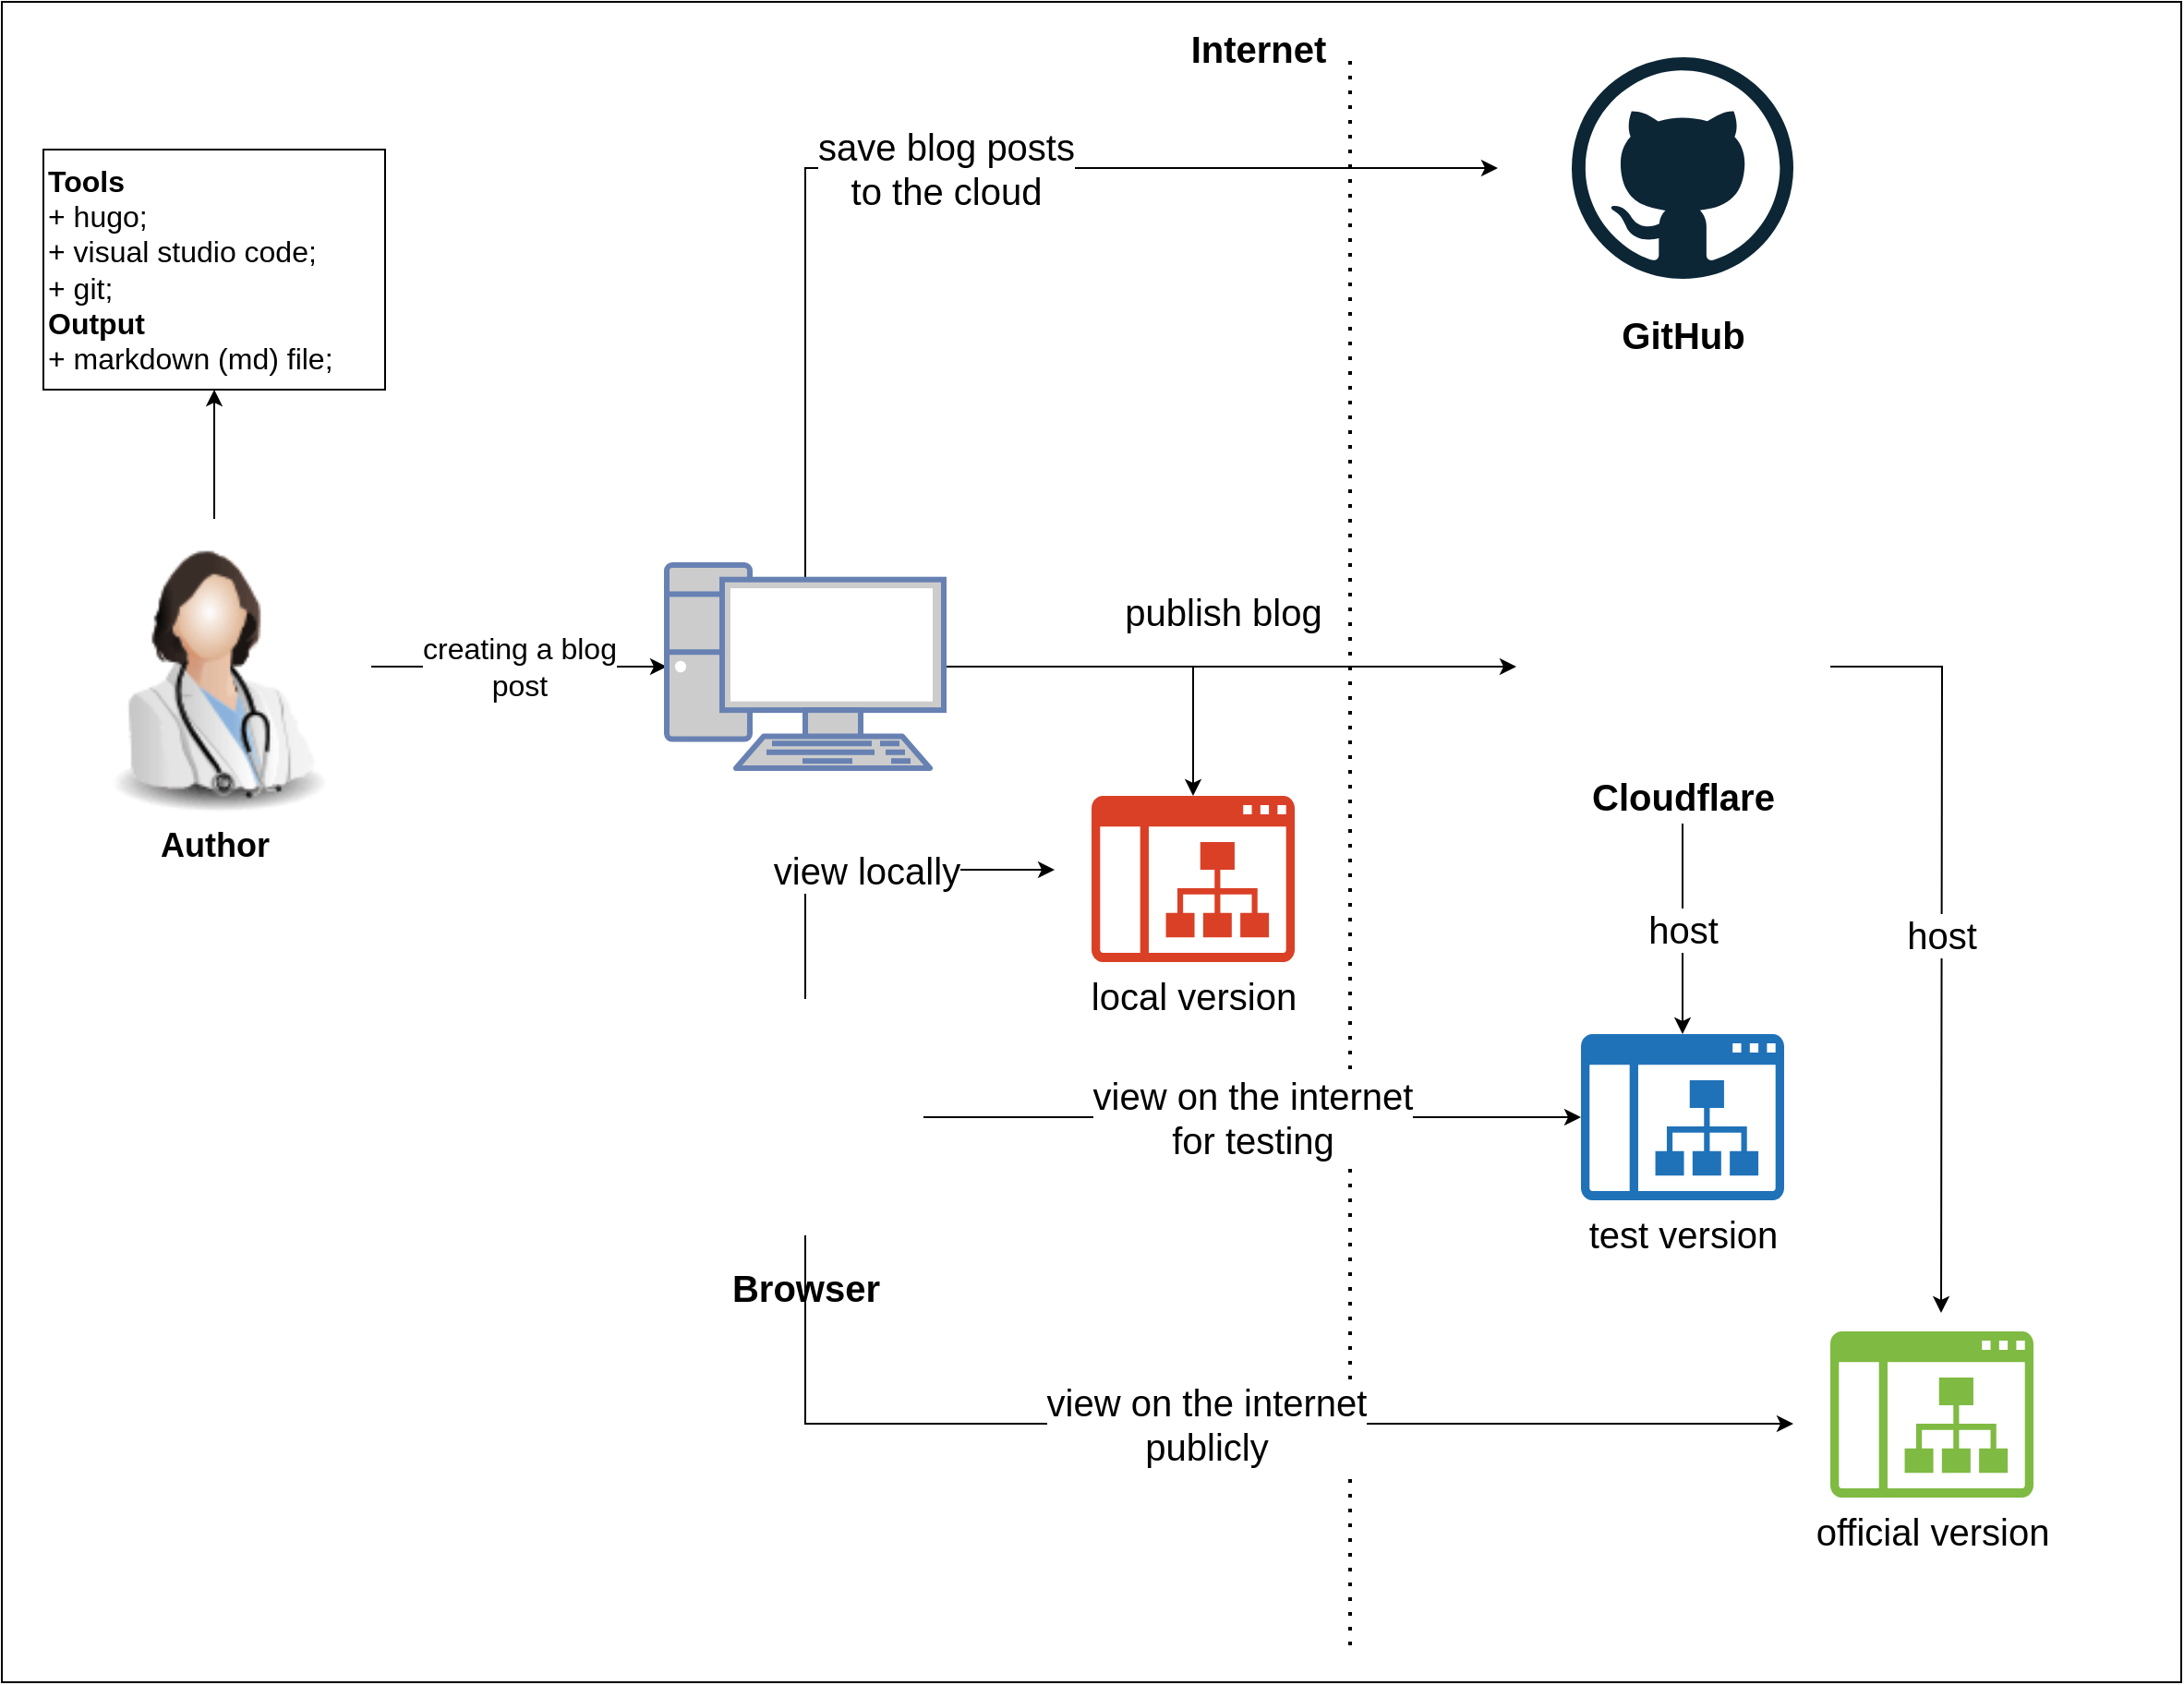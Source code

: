 <mxfile version="13.4.2" type="device"><diagram id="HSmiqtdERSZzp8BP_aiT" name="Page-1"><mxGraphModel dx="1310" dy="828" grid="1" gridSize="10" guides="1" tooltips="1" connect="1" arrows="1" fold="1" page="1" pageScale="1" pageWidth="1169" pageHeight="827" math="0" shadow="0"><root><mxCell id="0"/><mxCell id="1" parent="0"/><mxCell id="i-T55YVkP-LUICs3GJIl-32" value="" style="rounded=0;whiteSpace=wrap;html=1;fontSize=20;align=left;" vertex="1" parent="1"><mxGeometry x="30" width="1180" height="910" as="geometry"/></mxCell><mxCell id="i-T55YVkP-LUICs3GJIl-4" value="&lt;div&gt;creating a blog&lt;/div&gt;&lt;div&gt;post&lt;br&gt;&lt;/div&gt;" style="edgeStyle=orthogonalEdgeStyle;rounded=0;orthogonalLoop=1;jettySize=auto;html=1;exitX=1;exitY=0.5;exitDx=0;exitDy=0;entryX=0;entryY=0.5;entryDx=0;entryDy=0;entryPerimeter=0;fontSize=16;" edge="1" parent="1" source="i-T55YVkP-LUICs3GJIl-1" target="i-T55YVkP-LUICs3GJIl-3"><mxGeometry relative="1" as="geometry"/></mxCell><mxCell id="i-T55YVkP-LUICs3GJIl-20" style="edgeStyle=orthogonalEdgeStyle;rounded=0;orthogonalLoop=1;jettySize=auto;html=1;exitX=0.5;exitY=0;exitDx=0;exitDy=0;entryX=0.5;entryY=1;entryDx=0;entryDy=0;fontSize=20;" edge="1" parent="1" source="i-T55YVkP-LUICs3GJIl-1" target="i-T55YVkP-LUICs3GJIl-9"><mxGeometry relative="1" as="geometry"/></mxCell><mxCell id="i-T55YVkP-LUICs3GJIl-1" value="&lt;b&gt;&lt;font style=&quot;font-size: 18px&quot;&gt;Author&lt;/font&gt;&lt;/b&gt;" style="image;html=1;image=img/lib/clip_art/people/Doctor_Woman_128x128.png" vertex="1" parent="1"><mxGeometry x="60" y="280" width="170" height="160" as="geometry"/></mxCell><mxCell id="i-T55YVkP-LUICs3GJIl-10" value="&lt;div&gt;save blog posts&lt;/div&gt;&lt;div&gt;to the cloud&lt;br&gt;&lt;/div&gt;" style="edgeStyle=orthogonalEdgeStyle;rounded=0;orthogonalLoop=1;jettySize=auto;html=1;exitX=0.5;exitY=0.07;exitDx=0;exitDy=0;exitPerimeter=0;fontSize=20;" edge="1" parent="1" source="i-T55YVkP-LUICs3GJIl-3"><mxGeometry relative="1" as="geometry"><mxPoint x="840" y="90" as="targetPoint"/><Array as="points"><mxPoint x="465" y="90"/></Array></mxGeometry></mxCell><mxCell id="i-T55YVkP-LUICs3GJIl-16" value="publish blog" style="edgeStyle=orthogonalEdgeStyle;rounded=0;orthogonalLoop=1;jettySize=auto;html=1;exitX=1;exitY=0.5;exitDx=0;exitDy=0;exitPerimeter=0;fontSize=20;" edge="1" parent="1" source="i-T55YVkP-LUICs3GJIl-3"><mxGeometry x="-0.032" y="30" relative="1" as="geometry"><mxPoint x="850" y="360" as="targetPoint"/><mxPoint as="offset"/></mxGeometry></mxCell><mxCell id="i-T55YVkP-LUICs3GJIl-23" style="edgeStyle=orthogonalEdgeStyle;rounded=0;orthogonalLoop=1;jettySize=auto;html=1;exitX=1;exitY=0.5;exitDx=0;exitDy=0;exitPerimeter=0;fontSize=20;" edge="1" parent="1" source="i-T55YVkP-LUICs3GJIl-3" target="i-T55YVkP-LUICs3GJIl-22"><mxGeometry relative="1" as="geometry"/></mxCell><mxCell id="i-T55YVkP-LUICs3GJIl-3" value="" style="fontColor=#0066CC;verticalAlign=top;verticalLabelPosition=bottom;labelPosition=center;align=center;html=1;outlineConnect=0;fillColor=#CCCCCC;strokeColor=#6881B3;gradientColor=none;gradientDirection=north;strokeWidth=2;shape=mxgraph.networks.pc;" vertex="1" parent="1"><mxGeometry x="390" y="305" width="150" height="110" as="geometry"/></mxCell><mxCell id="i-T55YVkP-LUICs3GJIl-30" value="host" style="edgeStyle=orthogonalEdgeStyle;rounded=0;orthogonalLoop=1;jettySize=auto;html=1;exitX=1;exitY=0.5;exitDx=0;exitDy=0;fontSize=20;" edge="1" parent="1" source="i-T55YVkP-LUICs3GJIl-8"><mxGeometry relative="1" as="geometry"><mxPoint x="1080" y="710" as="targetPoint"/></mxGeometry></mxCell><mxCell id="i-T55YVkP-LUICs3GJIl-8" value="" style="shape=image;html=1;verticalAlign=top;verticalLabelPosition=bottom;labelBackgroundColor=#ffffff;imageAspect=0;aspect=fixed;image=https://cdn4.iconfinder.com/data/icons/logos-brands-5/24/cloudflare-128.png;fontSize=16;" vertex="1" parent="1"><mxGeometry x="860" y="280" width="160" height="160" as="geometry"/></mxCell><mxCell id="i-T55YVkP-LUICs3GJIl-9" value="&lt;b&gt;Tools&lt;/b&gt;&lt;div&gt;+ hugo;&lt;/div&gt;&lt;div&gt;+ visual studio code;&lt;/div&gt;&lt;div&gt;+ git;&lt;/div&gt;&lt;div&gt;&lt;b&gt;Output&lt;/b&gt;&lt;/div&gt;&lt;div&gt;+ markdown (md) file;&lt;br&gt;&lt;/div&gt;" style="rounded=0;whiteSpace=wrap;html=1;fontSize=16;align=left;" vertex="1" parent="1"><mxGeometry x="52.5" y="80" width="185" height="130" as="geometry"/></mxCell><mxCell id="i-T55YVkP-LUICs3GJIl-13" value="" style="group" vertex="1" connectable="0" parent="1"><mxGeometry x="880" y="30" width="120" height="165" as="geometry"/></mxCell><mxCell id="i-T55YVkP-LUICs3GJIl-2" value="" style="dashed=0;outlineConnect=0;html=1;align=center;labelPosition=center;verticalLabelPosition=bottom;verticalAlign=top;shape=mxgraph.weblogos.github" vertex="1" parent="i-T55YVkP-LUICs3GJIl-13"><mxGeometry width="120" height="120" as="geometry"/></mxCell><mxCell id="2" value="GitHub" style="text;html=1;align=center;verticalAlign=middle;resizable=0;points=[];autosize=1;fontSize=20;fontStyle=1" vertex="1" parent="i-T55YVkP-LUICs3GJIl-13"><mxGeometry x="20" y="135" width="80" height="30" as="geometry"/></mxCell><mxCell id="i-T55YVkP-LUICs3GJIl-27" value="host" style="edgeStyle=orthogonalEdgeStyle;rounded=0;orthogonalLoop=1;jettySize=auto;html=1;fontSize=20;" edge="1" parent="1" source="i-T55YVkP-LUICs3GJIl-14" target="i-T55YVkP-LUICs3GJIl-26"><mxGeometry relative="1" as="geometry"/></mxCell><mxCell id="i-T55YVkP-LUICs3GJIl-14" value="Cloudflare" style="text;html=1;align=center;verticalAlign=middle;resizable=0;points=[];autosize=1;fontSize=20;fontStyle=1" vertex="1" parent="1"><mxGeometry x="885" y="415" width="110" height="30" as="geometry"/></mxCell><mxCell id="i-T55YVkP-LUICs3GJIl-15" value="" style="group" vertex="1" connectable="0" parent="1"><mxGeometry x="401" y="540" width="128" height="171" as="geometry"/></mxCell><mxCell id="i-T55YVkP-LUICs3GJIl-11" value="" style="shape=image;html=1;verticalAlign=top;verticalLabelPosition=bottom;labelBackgroundColor=#ffffff;imageAspect=0;aspect=fixed;image=https://cdn1.iconfinder.com/data/icons/smallicons-logotypes/32/firefox-128.png;fontSize=20;align=left;" vertex="1" parent="i-T55YVkP-LUICs3GJIl-15"><mxGeometry width="128" height="128" as="geometry"/></mxCell><mxCell id="i-T55YVkP-LUICs3GJIl-12" value="Browser" style="text;html=1;align=center;verticalAlign=middle;resizable=0;points=[];autosize=1;fontSize=20;fontStyle=1" vertex="1" parent="i-T55YVkP-LUICs3GJIl-15"><mxGeometry x="14" y="141" width="100" height="30" as="geometry"/></mxCell><mxCell id="i-T55YVkP-LUICs3GJIl-19" value="" style="group" vertex="1" connectable="0" parent="1"><mxGeometry x="760" y="30" width="90" height="810" as="geometry"/></mxCell><mxCell id="i-T55YVkP-LUICs3GJIl-17" value="" style="endArrow=none;dashed=1;html=1;dashPattern=1 3;strokeWidth=2;fontSize=20;" edge="1" parent="i-T55YVkP-LUICs3GJIl-19"><mxGeometry width="50" height="50" relative="1" as="geometry"><mxPoint y="860" as="sourcePoint"/><mxPoint as="targetPoint"/></mxGeometry></mxCell><mxCell id="i-T55YVkP-LUICs3GJIl-22" value="local version" style="pointerEvents=1;shadow=0;dashed=0;html=1;strokeColor=none;labelPosition=center;verticalLabelPosition=bottom;verticalAlign=top;outlineConnect=0;align=center;shape=mxgraph.office.sites.subsite;fillColor=#DA4026;fontSize=20;" vertex="1" parent="1"><mxGeometry x="620" y="430" width="110" height="90" as="geometry"/></mxCell><mxCell id="i-T55YVkP-LUICs3GJIl-24" value="view locally" style="edgeStyle=orthogonalEdgeStyle;rounded=0;orthogonalLoop=1;jettySize=auto;html=1;exitX=0.5;exitY=0;exitDx=0;exitDy=0;fontSize=20;" edge="1" parent="1" source="i-T55YVkP-LUICs3GJIl-11"><mxGeometry relative="1" as="geometry"><mxPoint x="600" y="470" as="targetPoint"/><Array as="points"><mxPoint x="465" y="470"/></Array></mxGeometry></mxCell><mxCell id="i-T55YVkP-LUICs3GJIl-26" value="test version" style="pointerEvents=1;shadow=0;dashed=0;html=1;strokeColor=none;labelPosition=center;verticalLabelPosition=bottom;verticalAlign=top;outlineConnect=0;align=center;shape=mxgraph.office.sites.subsite;fillColor=#2072B8;fontSize=20;" vertex="1" parent="1"><mxGeometry x="885" y="559" width="110" height="90" as="geometry"/></mxCell><mxCell id="i-T55YVkP-LUICs3GJIl-28" value="&lt;div&gt;view on the internet&lt;/div&gt;&lt;div&gt;for testing&lt;br&gt;&lt;/div&gt;" style="edgeStyle=orthogonalEdgeStyle;rounded=0;orthogonalLoop=1;jettySize=auto;html=1;exitX=1;exitY=0.5;exitDx=0;exitDy=0;fontSize=20;" edge="1" parent="1" source="i-T55YVkP-LUICs3GJIl-11" target="i-T55YVkP-LUICs3GJIl-26"><mxGeometry relative="1" as="geometry"/></mxCell><mxCell id="i-T55YVkP-LUICs3GJIl-29" value="official version" style="pointerEvents=1;shadow=0;dashed=0;html=1;strokeColor=none;labelPosition=center;verticalLabelPosition=bottom;verticalAlign=top;outlineConnect=0;align=center;shape=mxgraph.office.sites.subsite;fillColor=#7FBA42;fontSize=20;" vertex="1" parent="1"><mxGeometry x="1020" y="720" width="110" height="90" as="geometry"/></mxCell><mxCell id="i-T55YVkP-LUICs3GJIl-31" value="&lt;div&gt;view on the internet&lt;/div&gt;&lt;div&gt;publicly&lt;br&gt;&lt;/div&gt;" style="edgeStyle=orthogonalEdgeStyle;rounded=0;orthogonalLoop=1;jettySize=auto;html=1;exitX=0.5;exitY=1;exitDx=0;exitDy=0;fontSize=20;" edge="1" parent="1" source="i-T55YVkP-LUICs3GJIl-11"><mxGeometry relative="1" as="geometry"><mxPoint x="1000" y="770" as="targetPoint"/><Array as="points"><mxPoint x="465" y="770"/><mxPoint x="1000" y="770"/></Array></mxGeometry></mxCell><mxCell id="i-T55YVkP-LUICs3GJIl-18" value="Internet" style="text;html=1;align=center;verticalAlign=middle;resizable=0;points=[];autosize=1;fontSize=20;fontStyle=1" vertex="1" parent="1"><mxGeometry x="665" y="10" width="90" height="30" as="geometry"/></mxCell></root></mxGraphModel></diagram></mxfile>
